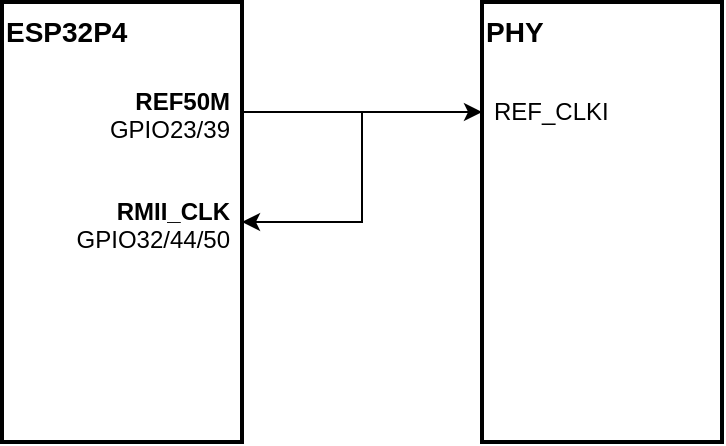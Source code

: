 <mxfile>
    <diagram id="2slUtqeVQ_YClrP7IetR" name="Page-1">
        <mxGraphModel dx="758" dy="421" grid="1" gridSize="10" guides="1" tooltips="1" connect="1" arrows="1" fold="1" page="1" pageScale="1" pageWidth="850" pageHeight="1100" math="0" shadow="0">
            <root>
                <mxCell id="0"/>
                <mxCell id="1" parent="0"/>
                <mxCell id="4" style="edgeStyle=orthogonalEdgeStyle;html=1;exitX=1;exitY=0.25;exitDx=0;exitDy=0;entryX=0;entryY=0.25;entryDx=0;entryDy=0;" parent="1" source="2" target="3" edge="1">
                    <mxGeometry relative="1" as="geometry"/>
                </mxCell>
                <mxCell id="5" style="edgeStyle=orthogonalEdgeStyle;html=1;exitX=1;exitY=0.25;exitDx=0;exitDy=0;entryX=1;entryY=0.5;entryDx=0;entryDy=0;rounded=0;" parent="1" source="2" target="2" edge="1">
                    <mxGeometry relative="1" as="geometry">
                        <mxPoint x="310" y="240" as="targetPoint"/>
                        <Array as="points">
                            <mxPoint x="270" y="205"/>
                            <mxPoint x="270" y="260"/>
                        </Array>
                    </mxGeometry>
                </mxCell>
                <mxCell id="2" value="ESP32P4" style="rounded=0;whiteSpace=wrap;html=1;align=left;verticalAlign=top;fontStyle=1;fontSize=14;strokeWidth=2;" parent="1" vertex="1">
                    <mxGeometry x="90" y="150" width="120" height="220" as="geometry"/>
                </mxCell>
                <mxCell id="3" value="PHY" style="rounded=0;whiteSpace=wrap;html=1;align=left;verticalAlign=top;fontStyle=1;fontSize=14;strokeWidth=2;" parent="1" vertex="1">
                    <mxGeometry x="330" y="150" width="120" height="220" as="geometry"/>
                </mxCell>
                <mxCell id="6" value="&lt;b&gt;REF50M&lt;/b&gt;&lt;br&gt;GPIO23/39" style="text;strokeColor=none;fillColor=none;align=right;verticalAlign=middle;spacingLeft=4;spacingRight=4;overflow=hidden;points=[[0,0.5],[1,0.5]];portConstraint=eastwest;rotatable=0;whiteSpace=wrap;html=1;" parent="1" vertex="1">
                    <mxGeometry x="130" y="190" width="80" height="30" as="geometry"/>
                </mxCell>
                <mxCell id="7" value="&lt;b&gt;RMII_CLK&lt;/b&gt;&lt;br&gt;GPIO32/44/50" style="text;strokeColor=none;fillColor=none;align=right;verticalAlign=middle;spacingLeft=4;spacingRight=4;overflow=hidden;points=[[0,0.5],[1,0.5]];portConstraint=eastwest;rotatable=0;whiteSpace=wrap;html=1;" parent="1" vertex="1">
                    <mxGeometry x="120" y="245" width="90" height="30" as="geometry"/>
                </mxCell>
                <mxCell id="8" value="REF_CLKI" style="text;strokeColor=none;fillColor=none;align=left;verticalAlign=middle;spacingLeft=4;spacingRight=4;overflow=hidden;points=[[0,0.5],[1,0.5]];portConstraint=eastwest;rotatable=0;whiteSpace=wrap;html=1;" parent="1" vertex="1">
                    <mxGeometry x="330" y="190" width="80" height="30" as="geometry"/>
                </mxCell>
            </root>
        </mxGraphModel>
    </diagram>
</mxfile>
